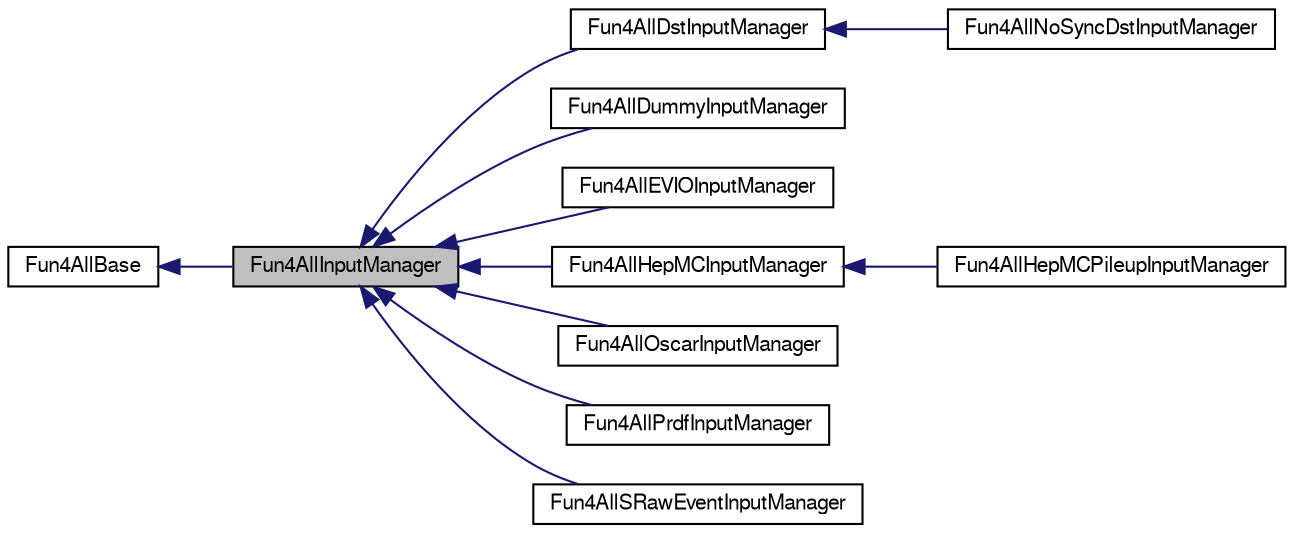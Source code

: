 digraph "Fun4AllInputManager"
{
  bgcolor="transparent";
  edge [fontname="FreeSans",fontsize="10",labelfontname="FreeSans",labelfontsize="10"];
  node [fontname="FreeSans",fontsize="10",shape=record];
  rankdir="LR";
  Node1 [label="Fun4AllInputManager",height=0.2,width=0.4,color="black", fillcolor="grey75", style="filled" fontcolor="black"];
  Node2 -> Node1 [dir="back",color="midnightblue",fontsize="10",style="solid",fontname="FreeSans"];
  Node2 [label="Fun4AllBase",height=0.2,width=0.4,color="black",URL="$d5/dec/classFun4AllBase.html"];
  Node1 -> Node3 [dir="back",color="midnightblue",fontsize="10",style="solid",fontname="FreeSans"];
  Node3 [label="Fun4AllDstInputManager",height=0.2,width=0.4,color="black",URL="$d7/d0b/classFun4AllDstInputManager.html"];
  Node3 -> Node4 [dir="back",color="midnightblue",fontsize="10",style="solid",fontname="FreeSans"];
  Node4 [label="Fun4AllNoSyncDstInputManager",height=0.2,width=0.4,color="black",URL="$dd/df1/classFun4AllNoSyncDstInputManager.html"];
  Node1 -> Node5 [dir="back",color="midnightblue",fontsize="10",style="solid",fontname="FreeSans"];
  Node5 [label="Fun4AllDummyInputManager",height=0.2,width=0.4,color="black",URL="$df/d43/classFun4AllDummyInputManager.html"];
  Node1 -> Node6 [dir="back",color="midnightblue",fontsize="10",style="solid",fontname="FreeSans"];
  Node6 [label="Fun4AllEVIOInputManager",height=0.2,width=0.4,color="black",URL="$d3/d97/classFun4AllEVIOInputManager.html"];
  Node1 -> Node7 [dir="back",color="midnightblue",fontsize="10",style="solid",fontname="FreeSans"];
  Node7 [label="Fun4AllHepMCInputManager",height=0.2,width=0.4,color="black",URL="$d6/d6f/classFun4AllHepMCInputManager.html"];
  Node7 -> Node8 [dir="back",color="midnightblue",fontsize="10",style="solid",fontname="FreeSans"];
  Node8 [label="Fun4AllHepMCPileupInputManager",height=0.2,width=0.4,color="black",URL="$de/d99/classFun4AllHepMCPileupInputManager.html"];
  Node1 -> Node9 [dir="back",color="midnightblue",fontsize="10",style="solid",fontname="FreeSans"];
  Node9 [label="Fun4AllOscarInputManager",height=0.2,width=0.4,color="black",URL="$db/d1f/classFun4AllOscarInputManager.html"];
  Node1 -> Node10 [dir="back",color="midnightblue",fontsize="10",style="solid",fontname="FreeSans"];
  Node10 [label="Fun4AllPrdfInputManager",height=0.2,width=0.4,color="black",URL="$da/dd8/classFun4AllPrdfInputManager.html"];
  Node1 -> Node11 [dir="back",color="midnightblue",fontsize="10",style="solid",fontname="FreeSans"];
  Node11 [label="Fun4AllSRawEventInputManager",height=0.2,width=0.4,color="black",URL="$d5/dd4/classFun4AllSRawEventInputManager.html"];
}
